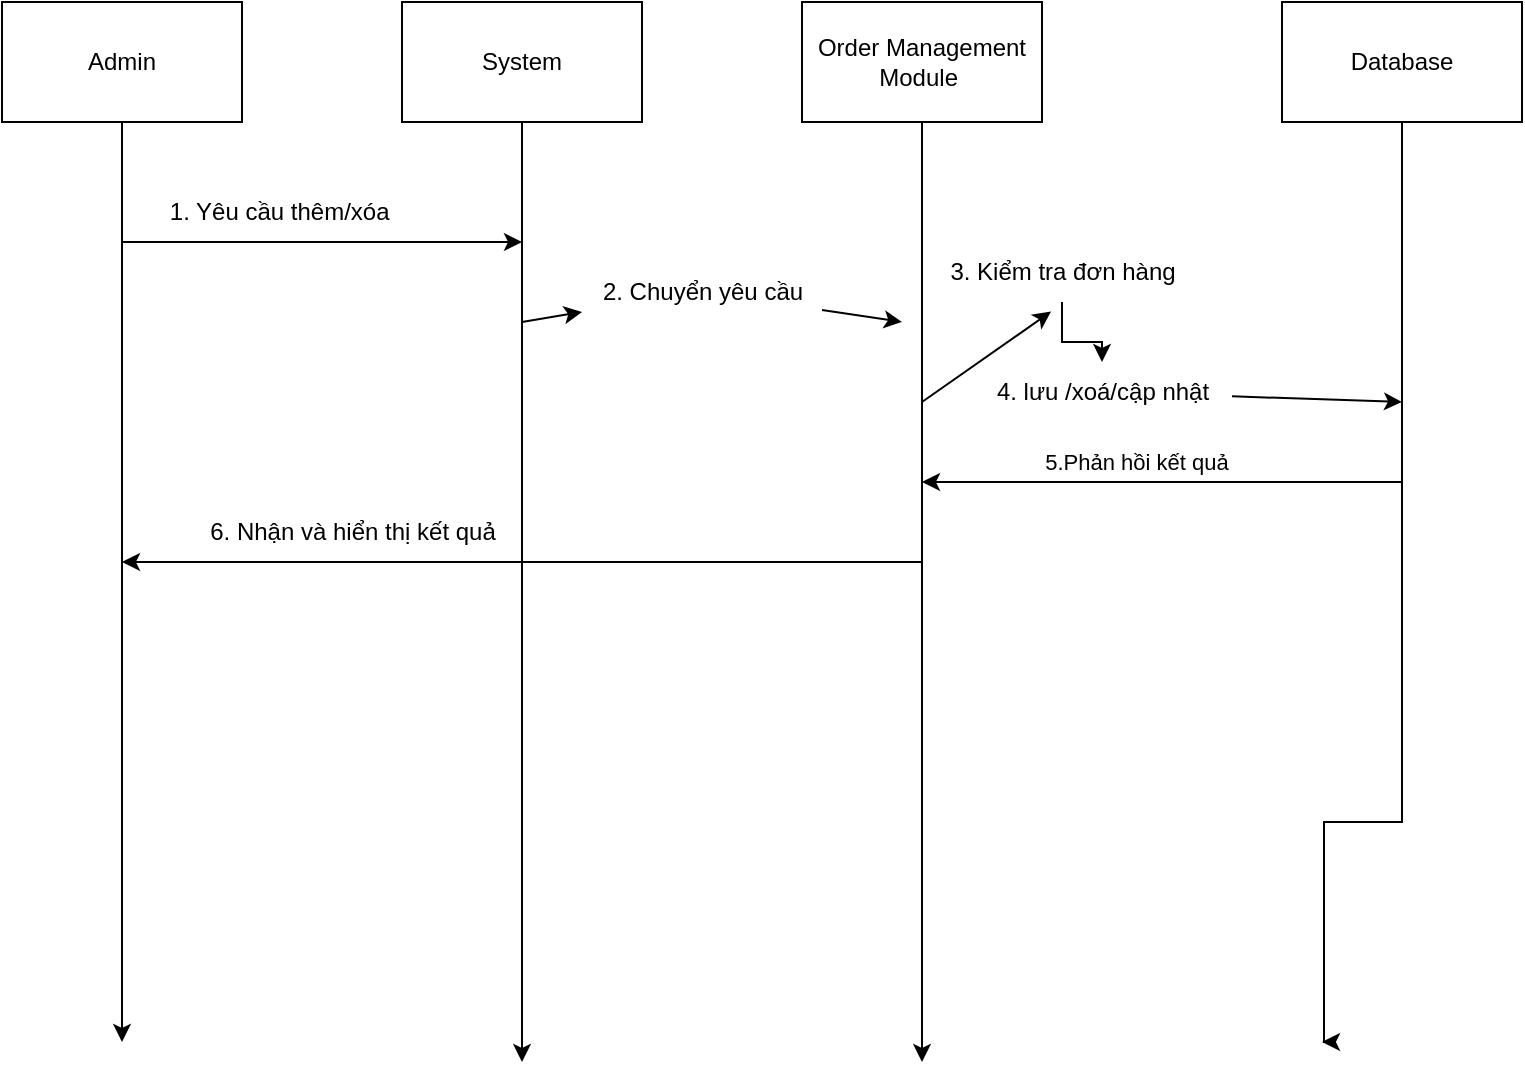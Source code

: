 <mxfile version="26.2.15">
  <diagram name="Trang-1" id="o61patzR1h05wmqYEs7H">
    <mxGraphModel dx="1281" dy="561" grid="1" gridSize="10" guides="1" tooltips="1" connect="1" arrows="1" fold="1" page="1" pageScale="1" pageWidth="827" pageHeight="1169" math="0" shadow="0">
      <root>
        <mxCell id="0" />
        <mxCell id="1" parent="0" />
        <mxCell id="ce6OCFGgNRg08b2oijz6-5" style="edgeStyle=orthogonalEdgeStyle;rounded=0;orthogonalLoop=1;jettySize=auto;html=1;" edge="1" parent="1" source="ce6OCFGgNRg08b2oijz6-1">
          <mxGeometry relative="1" as="geometry">
            <mxPoint x="100" y="560" as="targetPoint" />
          </mxGeometry>
        </mxCell>
        <mxCell id="ce6OCFGgNRg08b2oijz6-1" value="Admin" style="rounded=0;whiteSpace=wrap;html=1;" vertex="1" parent="1">
          <mxGeometry x="40" y="40" width="120" height="60" as="geometry" />
        </mxCell>
        <mxCell id="ce6OCFGgNRg08b2oijz6-6" style="edgeStyle=orthogonalEdgeStyle;rounded=0;orthogonalLoop=1;jettySize=auto;html=1;" edge="1" parent="1" source="ce6OCFGgNRg08b2oijz6-2">
          <mxGeometry relative="1" as="geometry">
            <mxPoint x="300" y="570" as="targetPoint" />
          </mxGeometry>
        </mxCell>
        <mxCell id="ce6OCFGgNRg08b2oijz6-2" value="System" style="rounded=0;whiteSpace=wrap;html=1;" vertex="1" parent="1">
          <mxGeometry x="240" y="40" width="120" height="60" as="geometry" />
        </mxCell>
        <mxCell id="ce6OCFGgNRg08b2oijz6-7" style="edgeStyle=orthogonalEdgeStyle;rounded=0;orthogonalLoop=1;jettySize=auto;html=1;" edge="1" parent="1" source="ce6OCFGgNRg08b2oijz6-3">
          <mxGeometry relative="1" as="geometry">
            <mxPoint x="500" y="570" as="targetPoint" />
          </mxGeometry>
        </mxCell>
        <mxCell id="ce6OCFGgNRg08b2oijz6-3" value="Order Management Module&amp;nbsp;" style="rounded=0;whiteSpace=wrap;html=1;" vertex="1" parent="1">
          <mxGeometry x="440" y="40" width="120" height="60" as="geometry" />
        </mxCell>
        <mxCell id="ce6OCFGgNRg08b2oijz6-8" style="edgeStyle=orthogonalEdgeStyle;rounded=0;orthogonalLoop=1;jettySize=auto;html=1;" edge="1" parent="1" source="ce6OCFGgNRg08b2oijz6-4">
          <mxGeometry relative="1" as="geometry">
            <mxPoint x="700" y="560" as="targetPoint" />
            <Array as="points">
              <mxPoint x="740" y="450" />
              <mxPoint x="701" y="450" />
            </Array>
          </mxGeometry>
        </mxCell>
        <mxCell id="ce6OCFGgNRg08b2oijz6-4" value="Database" style="rounded=0;whiteSpace=wrap;html=1;" vertex="1" parent="1">
          <mxGeometry x="680" y="40" width="120" height="60" as="geometry" />
        </mxCell>
        <mxCell id="ce6OCFGgNRg08b2oijz6-9" value="" style="endArrow=classic;html=1;rounded=0;" edge="1" parent="1">
          <mxGeometry width="50" height="50" relative="1" as="geometry">
            <mxPoint x="100" y="160" as="sourcePoint" />
            <mxPoint x="300" y="160" as="targetPoint" />
          </mxGeometry>
        </mxCell>
        <mxCell id="ce6OCFGgNRg08b2oijz6-10" value="" style="endArrow=classic;html=1;rounded=0;" edge="1" parent="1" source="ce6OCFGgNRg08b2oijz6-13">
          <mxGeometry width="50" height="50" relative="1" as="geometry">
            <mxPoint x="300" y="200" as="sourcePoint" />
            <mxPoint x="490" y="200" as="targetPoint" />
          </mxGeometry>
        </mxCell>
        <mxCell id="ce6OCFGgNRg08b2oijz6-11" value="" style="endArrow=classic;html=1;rounded=0;" edge="1" parent="1" source="ce6OCFGgNRg08b2oijz6-16">
          <mxGeometry width="50" height="50" relative="1" as="geometry">
            <mxPoint x="500" y="240" as="sourcePoint" />
            <mxPoint x="740" y="240" as="targetPoint" />
          </mxGeometry>
        </mxCell>
        <mxCell id="ce6OCFGgNRg08b2oijz6-12" value="1. Yêu cầu thêm/xóa&amp;nbsp;" style="text;html=1;align=center;verticalAlign=middle;resizable=0;points=[];autosize=1;strokeColor=none;fillColor=none;" vertex="1" parent="1">
          <mxGeometry x="110" y="130" width="140" height="30" as="geometry" />
        </mxCell>
        <mxCell id="ce6OCFGgNRg08b2oijz6-14" value="" style="endArrow=classic;html=1;rounded=0;" edge="1" parent="1" target="ce6OCFGgNRg08b2oijz6-13">
          <mxGeometry width="50" height="50" relative="1" as="geometry">
            <mxPoint x="300" y="200" as="sourcePoint" />
            <mxPoint x="490" y="200" as="targetPoint" />
          </mxGeometry>
        </mxCell>
        <mxCell id="ce6OCFGgNRg08b2oijz6-13" value="2. Chuyển yêu cầu" style="text;html=1;align=center;verticalAlign=middle;resizable=0;points=[];autosize=1;strokeColor=none;fillColor=none;" vertex="1" parent="1">
          <mxGeometry x="330" y="170" width="120" height="30" as="geometry" />
        </mxCell>
        <mxCell id="ce6OCFGgNRg08b2oijz6-17" value="" style="edgeStyle=orthogonalEdgeStyle;rounded=0;orthogonalLoop=1;jettySize=auto;html=1;" edge="1" parent="1" source="ce6OCFGgNRg08b2oijz6-15" target="ce6OCFGgNRg08b2oijz6-16">
          <mxGeometry relative="1" as="geometry" />
        </mxCell>
        <mxCell id="ce6OCFGgNRg08b2oijz6-15" value="3. Kiểm tra đơn hàng" style="text;html=1;align=center;verticalAlign=middle;resizable=0;points=[];autosize=1;strokeColor=none;fillColor=none;" vertex="1" parent="1">
          <mxGeometry x="500" y="160" width="140" height="30" as="geometry" />
        </mxCell>
        <mxCell id="ce6OCFGgNRg08b2oijz6-18" value="" style="endArrow=classic;html=1;rounded=0;entryX=0.461;entryY=1.16;entryDx=0;entryDy=0;entryPerimeter=0;" edge="1" parent="1" target="ce6OCFGgNRg08b2oijz6-15">
          <mxGeometry width="50" height="50" relative="1" as="geometry">
            <mxPoint x="500" y="240" as="sourcePoint" />
            <mxPoint x="700" y="240" as="targetPoint" />
          </mxGeometry>
        </mxCell>
        <mxCell id="ce6OCFGgNRg08b2oijz6-16" value="4. lưu /xoá/cập nhật" style="text;html=1;align=center;verticalAlign=middle;resizable=0;points=[];autosize=1;strokeColor=none;fillColor=none;" vertex="1" parent="1">
          <mxGeometry x="525" y="220" width="130" height="30" as="geometry" />
        </mxCell>
        <mxCell id="ce6OCFGgNRg08b2oijz6-19" value="" style="endArrow=classic;html=1;rounded=0;" edge="1" parent="1">
          <mxGeometry width="50" height="50" relative="1" as="geometry">
            <mxPoint x="740" y="280" as="sourcePoint" />
            <mxPoint x="500" y="280" as="targetPoint" />
          </mxGeometry>
        </mxCell>
        <mxCell id="ce6OCFGgNRg08b2oijz6-20" value="5.Phản hồi kết quả" style="edgeLabel;html=1;align=center;verticalAlign=middle;resizable=0;points=[];" vertex="1" connectable="0" parent="ce6OCFGgNRg08b2oijz6-19">
          <mxGeometry x="0.162" y="-1" relative="1" as="geometry">
            <mxPoint x="6" y="-9" as="offset" />
          </mxGeometry>
        </mxCell>
        <mxCell id="ce6OCFGgNRg08b2oijz6-21" value="" style="endArrow=classic;html=1;rounded=0;" edge="1" parent="1">
          <mxGeometry width="50" height="50" relative="1" as="geometry">
            <mxPoint x="500" y="320" as="sourcePoint" />
            <mxPoint x="100" y="320" as="targetPoint" />
          </mxGeometry>
        </mxCell>
        <mxCell id="ce6OCFGgNRg08b2oijz6-22" value="6. Nhận và hiển thị kết quả" style="text;html=1;align=center;verticalAlign=middle;resizable=0;points=[];autosize=1;strokeColor=none;fillColor=none;" vertex="1" parent="1">
          <mxGeometry x="130" y="290" width="170" height="30" as="geometry" />
        </mxCell>
      </root>
    </mxGraphModel>
  </diagram>
</mxfile>
